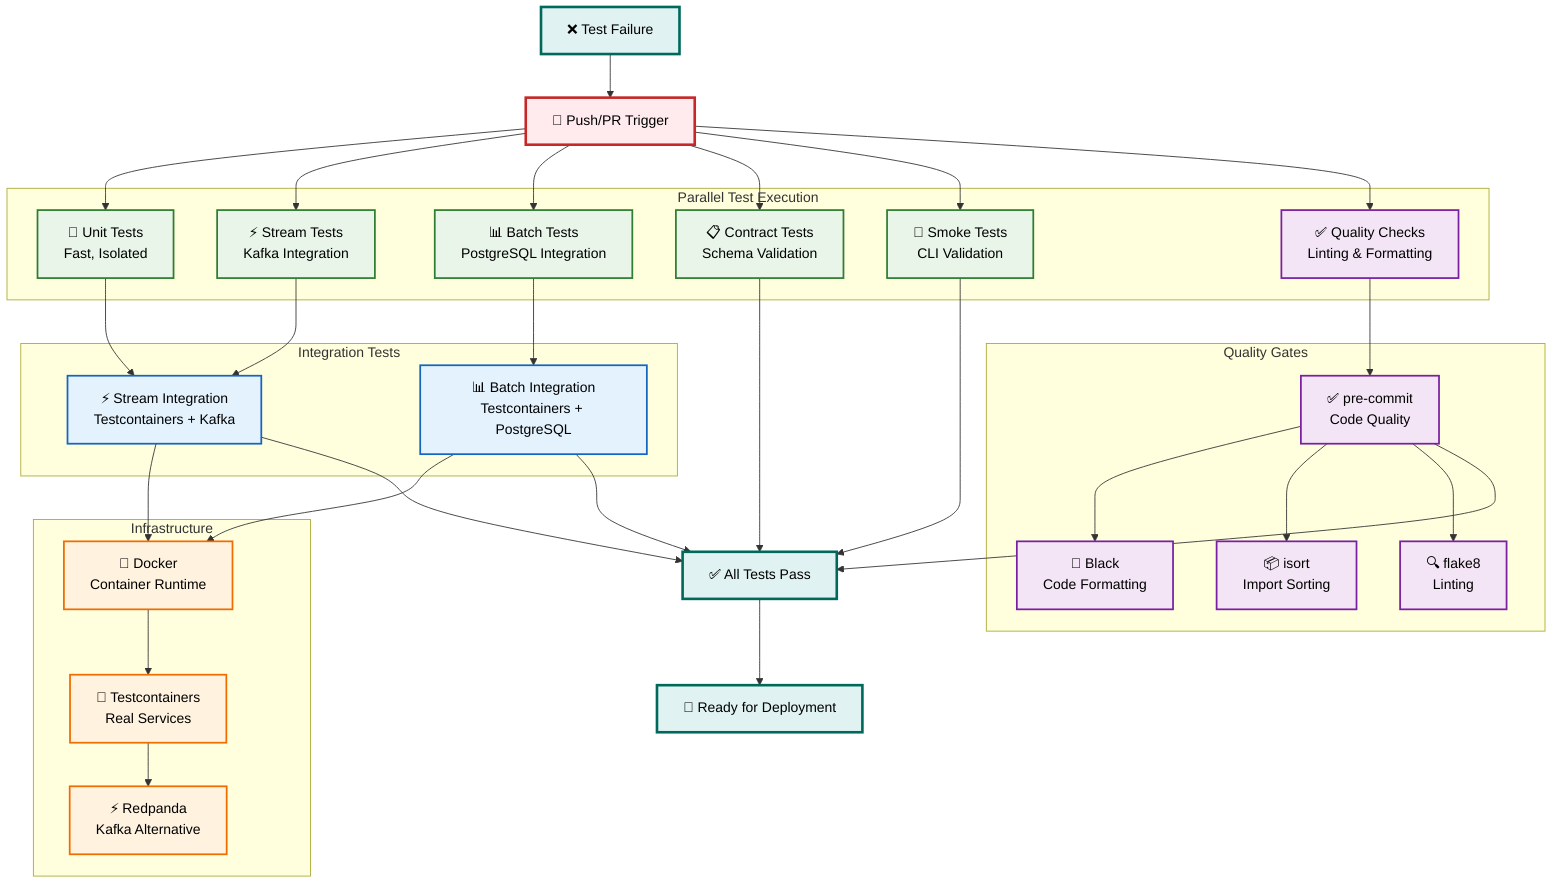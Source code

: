 graph TB
    %% Trigger
    TRIGGER["🚀 Push/PR Trigger"]

    %% Parallel Jobs
    subgraph "Parallel Test Execution"
        UNIT["🧪 Unit Tests<br/>Fast, Isolated"]
        STREAM["⚡ Stream Tests<br/>Kafka Integration"]
        BATCH["📊 Batch Tests<br/>PostgreSQL Integration"]
        CONTRACT["📋 Contract Tests<br/>Schema Validation"]
        SMOKE["💨 Smoke Tests<br/>CLI Validation"]
        QUALITY["✅ Quality Checks<br/>Linting & Formatting"]
    end

    %% Integration Tests
    subgraph "Integration Tests"
        STREAM_INT["⚡ Stream Integration<br/>Testcontainers + Kafka"]
        BATCH_INT["📊 Batch Integration<br/>Testcontainers + PostgreSQL"]
    end

    %% Infrastructure
    subgraph "Infrastructure"
        DOCKER["🐳 Docker<br/>Container Runtime"]
        TESTCONTAINERS["🧪 Testcontainers<br/>Real Services"]
        REDPANDA["⚡ Redpanda<br/>Kafka Alternative"]
    end

    %% Quality Gates
    subgraph "Quality Gates"
        PRECOMMIT["✅ pre-commit<br/>Code Quality"]
        BLACK["🎨 Black<br/>Code Formatting"]
        ISORT["📦 isort<br/>Import Sorting"]
        FLAKE8["🔍 flake8<br/>Linting"]
    end

    %% Results
    SUCCESS["✅ All Tests Pass"]
    FAILURE["❌ Test Failure"]
    DEPLOY["🚀 Ready for Deployment"]

    %% Flow
    TRIGGER --> UNIT
    TRIGGER --> STREAM
    TRIGGER --> BATCH
    TRIGGER --> CONTRACT
    TRIGGER --> SMOKE
    TRIGGER --> QUALITY

    UNIT --> STREAM_INT
    STREAM --> STREAM_INT
    BATCH --> BATCH_INT

    STREAM_INT --> DOCKER
    BATCH_INT --> DOCKER
    DOCKER --> TESTCONTAINERS
    TESTCONTAINERS --> REDPANDA

    QUALITY --> PRECOMMIT
    PRECOMMIT --> BLACK
    PRECOMMIT --> ISORT
    PRECOMMIT --> FLAKE8

    STREAM_INT --> SUCCESS
    BATCH_INT --> SUCCESS
    CONTRACT --> SUCCESS
    SMOKE --> SUCCESS
    PRECOMMIT --> SUCCESS

    SUCCESS --> DEPLOY
    FAILURE --> TRIGGER

    %% Styling
    classDef trigger fill:#ffebee,stroke:#c62828,stroke-width:3px,color:#000
    classDef test fill:#e8f5e8,stroke:#2e7d32,stroke-width:2px,color:#000
    classDef integration fill:#e3f2fd,stroke:#1565c0,stroke-width:2px,color:#000
    classDef infrastructure fill:#fff3e0,stroke:#ef6c00,stroke-width:2px,color:#000
    classDef quality fill:#f3e5f5,stroke:#7b1fa2,stroke-width:2px,color:#000
    classDef result fill:#e0f2f1,stroke:#00695c,stroke-width:3px,color:#000

    class TRIGGER trigger
    class UNIT,STREAM,BATCH,CONTRACT,SMOKE test
    class STREAM_INT,BATCH_INT integration
    class DOCKER,TESTCONTAINERS,REDPANDA infrastructure
    class QUALITY,PRECOMMIT,BLACK,ISORT,FLAKE8 quality
    class SUCCESS,FAILURE,DEPLOY result